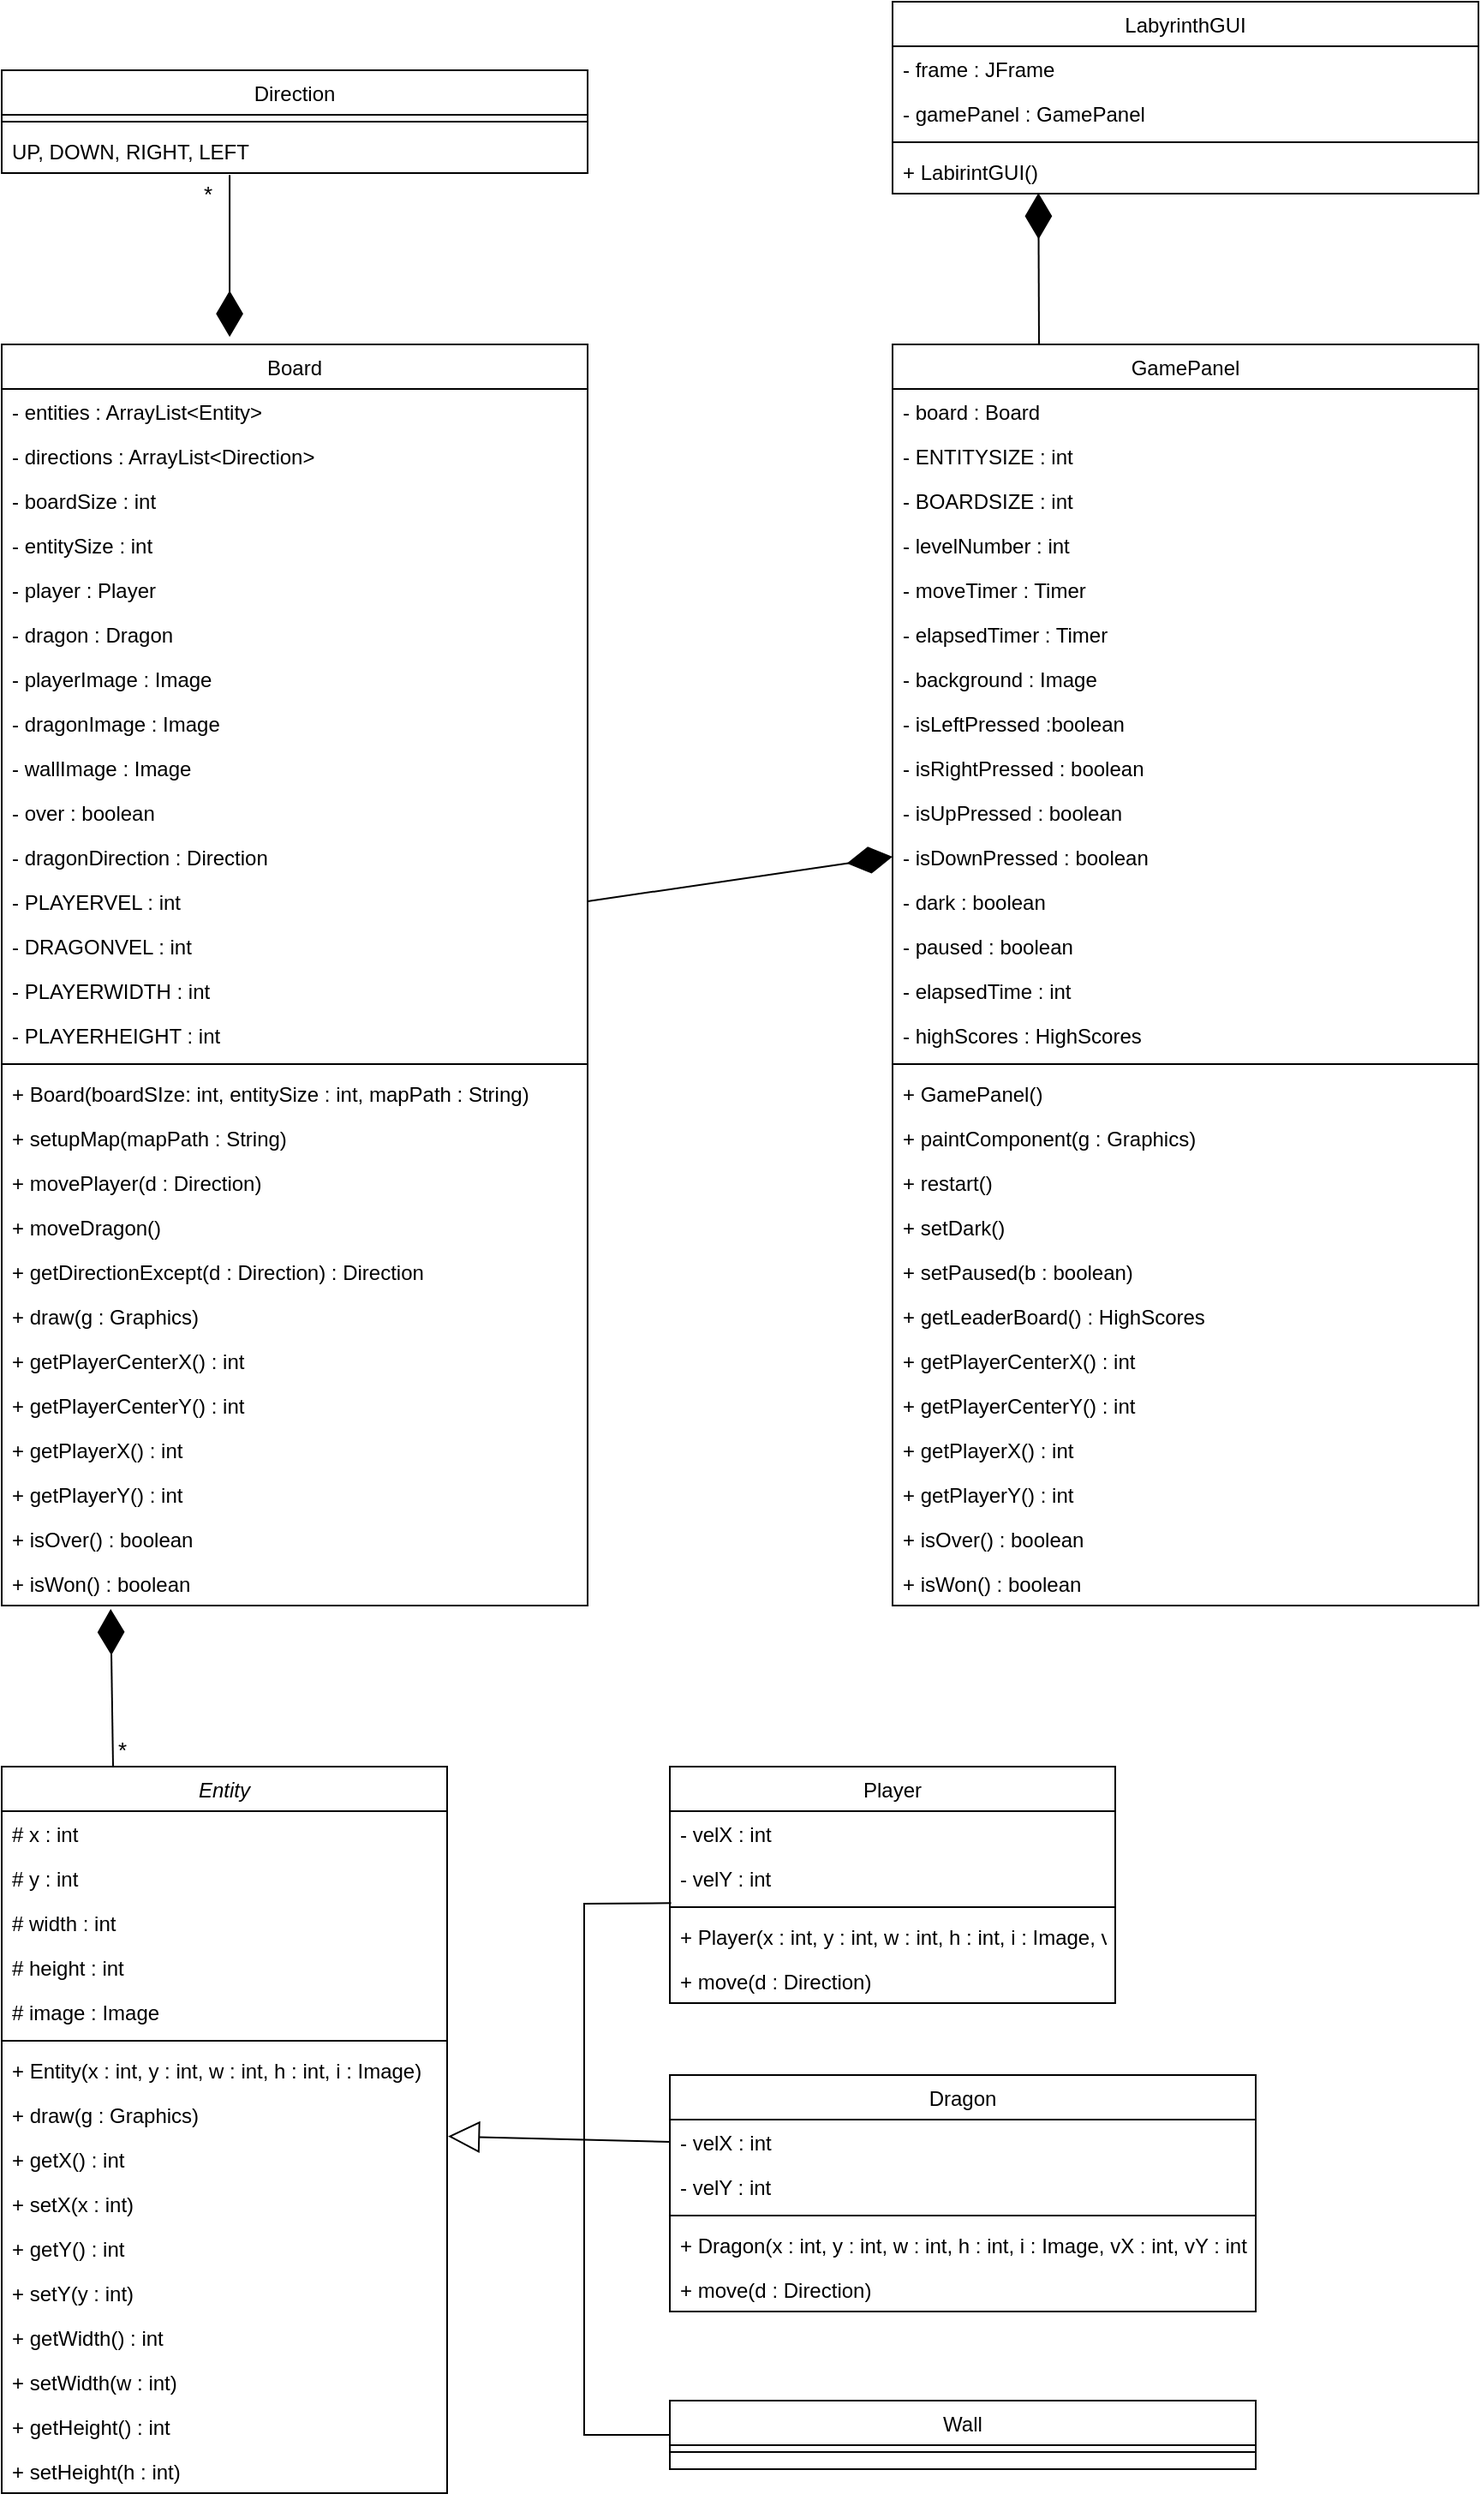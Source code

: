 <mxfile version="22.1.7" type="device">
  <diagram id="C5RBs43oDa-KdzZeNtuy" name="Page-1">
    <mxGraphModel dx="756" dy="1594" grid="1" gridSize="10" guides="1" tooltips="1" connect="1" arrows="1" fold="1" page="1" pageScale="1" pageWidth="827" pageHeight="1169" math="0" shadow="0">
      <root>
        <mxCell id="WIyWlLk6GJQsqaUBKTNV-0" />
        <mxCell id="WIyWlLk6GJQsqaUBKTNV-1" parent="WIyWlLk6GJQsqaUBKTNV-0" />
        <mxCell id="zkfFHV4jXpPFQw0GAbJ--0" value="Entity" style="swimlane;fontStyle=2;align=center;verticalAlign=top;childLayout=stackLayout;horizontal=1;startSize=26;horizontalStack=0;resizeParent=1;resizeLast=0;collapsible=1;marginBottom=0;rounded=0;shadow=0;strokeWidth=1;" parent="WIyWlLk6GJQsqaUBKTNV-1" vertex="1">
          <mxGeometry x="740" y="960" width="260" height="424" as="geometry">
            <mxRectangle x="230" y="140" width="160" height="26" as="alternateBounds" />
          </mxGeometry>
        </mxCell>
        <mxCell id="zkfFHV4jXpPFQw0GAbJ--1" value="# x : int" style="text;align=left;verticalAlign=top;spacingLeft=4;spacingRight=4;overflow=hidden;rotatable=0;points=[[0,0.5],[1,0.5]];portConstraint=eastwest;" parent="zkfFHV4jXpPFQw0GAbJ--0" vertex="1">
          <mxGeometry y="26" width="260" height="26" as="geometry" />
        </mxCell>
        <mxCell id="-FB-TUwyzD8MLzmzIh0T-0" value="# y : int" style="text;align=left;verticalAlign=top;spacingLeft=4;spacingRight=4;overflow=hidden;rotatable=0;points=[[0,0.5],[1,0.5]];portConstraint=eastwest;" vertex="1" parent="zkfFHV4jXpPFQw0GAbJ--0">
          <mxGeometry y="52" width="260" height="26" as="geometry" />
        </mxCell>
        <mxCell id="-FB-TUwyzD8MLzmzIh0T-1" value="# width : int" style="text;align=left;verticalAlign=top;spacingLeft=4;spacingRight=4;overflow=hidden;rotatable=0;points=[[0,0.5],[1,0.5]];portConstraint=eastwest;" vertex="1" parent="zkfFHV4jXpPFQw0GAbJ--0">
          <mxGeometry y="78" width="260" height="26" as="geometry" />
        </mxCell>
        <mxCell id="-FB-TUwyzD8MLzmzIh0T-2" value="# height : int" style="text;align=left;verticalAlign=top;spacingLeft=4;spacingRight=4;overflow=hidden;rotatable=0;points=[[0,0.5],[1,0.5]];portConstraint=eastwest;" vertex="1" parent="zkfFHV4jXpPFQw0GAbJ--0">
          <mxGeometry y="104" width="260" height="26" as="geometry" />
        </mxCell>
        <mxCell id="-FB-TUwyzD8MLzmzIh0T-3" value="# image : Image" style="text;align=left;verticalAlign=top;spacingLeft=4;spacingRight=4;overflow=hidden;rotatable=0;points=[[0,0.5],[1,0.5]];portConstraint=eastwest;" vertex="1" parent="zkfFHV4jXpPFQw0GAbJ--0">
          <mxGeometry y="130" width="260" height="26" as="geometry" />
        </mxCell>
        <mxCell id="zkfFHV4jXpPFQw0GAbJ--4" value="" style="line;html=1;strokeWidth=1;align=left;verticalAlign=middle;spacingTop=-1;spacingLeft=3;spacingRight=3;rotatable=0;labelPosition=right;points=[];portConstraint=eastwest;" parent="zkfFHV4jXpPFQw0GAbJ--0" vertex="1">
          <mxGeometry y="156" width="260" height="8" as="geometry" />
        </mxCell>
        <mxCell id="zkfFHV4jXpPFQw0GAbJ--5" value="+ Entity(x : int, y : int, w : int, h : int, i : Image)" style="text;align=left;verticalAlign=top;spacingLeft=4;spacingRight=4;overflow=hidden;rotatable=0;points=[[0,0.5],[1,0.5]];portConstraint=eastwest;" parent="zkfFHV4jXpPFQw0GAbJ--0" vertex="1">
          <mxGeometry y="164" width="260" height="26" as="geometry" />
        </mxCell>
        <mxCell id="-FB-TUwyzD8MLzmzIh0T-4" value="+ draw(g : Graphics)" style="text;align=left;verticalAlign=top;spacingLeft=4;spacingRight=4;overflow=hidden;rotatable=0;points=[[0,0.5],[1,0.5]];portConstraint=eastwest;" vertex="1" parent="zkfFHV4jXpPFQw0GAbJ--0">
          <mxGeometry y="190" width="260" height="26" as="geometry" />
        </mxCell>
        <mxCell id="-FB-TUwyzD8MLzmzIh0T-6" value="+ getX() : int" style="text;align=left;verticalAlign=top;spacingLeft=4;spacingRight=4;overflow=hidden;rotatable=0;points=[[0,0.5],[1,0.5]];portConstraint=eastwest;" vertex="1" parent="zkfFHV4jXpPFQw0GAbJ--0">
          <mxGeometry y="216" width="260" height="26" as="geometry" />
        </mxCell>
        <mxCell id="-FB-TUwyzD8MLzmzIh0T-7" value="+ setX(x : int)" style="text;align=left;verticalAlign=top;spacingLeft=4;spacingRight=4;overflow=hidden;rotatable=0;points=[[0,0.5],[1,0.5]];portConstraint=eastwest;" vertex="1" parent="zkfFHV4jXpPFQw0GAbJ--0">
          <mxGeometry y="242" width="260" height="26" as="geometry" />
        </mxCell>
        <mxCell id="-FB-TUwyzD8MLzmzIh0T-8" value="+ getY() : int" style="text;align=left;verticalAlign=top;spacingLeft=4;spacingRight=4;overflow=hidden;rotatable=0;points=[[0,0.5],[1,0.5]];portConstraint=eastwest;" vertex="1" parent="zkfFHV4jXpPFQw0GAbJ--0">
          <mxGeometry y="268" width="260" height="26" as="geometry" />
        </mxCell>
        <mxCell id="-FB-TUwyzD8MLzmzIh0T-9" value="+ setY(y : int)" style="text;align=left;verticalAlign=top;spacingLeft=4;spacingRight=4;overflow=hidden;rotatable=0;points=[[0,0.5],[1,0.5]];portConstraint=eastwest;" vertex="1" parent="zkfFHV4jXpPFQw0GAbJ--0">
          <mxGeometry y="294" width="260" height="26" as="geometry" />
        </mxCell>
        <mxCell id="-FB-TUwyzD8MLzmzIh0T-10" value="+ getWidth() : int" style="text;align=left;verticalAlign=top;spacingLeft=4;spacingRight=4;overflow=hidden;rotatable=0;points=[[0,0.5],[1,0.5]];portConstraint=eastwest;" vertex="1" parent="zkfFHV4jXpPFQw0GAbJ--0">
          <mxGeometry y="320" width="260" height="26" as="geometry" />
        </mxCell>
        <mxCell id="-FB-TUwyzD8MLzmzIh0T-11" value="+ setWidth(w : int)" style="text;align=left;verticalAlign=top;spacingLeft=4;spacingRight=4;overflow=hidden;rotatable=0;points=[[0,0.5],[1,0.5]];portConstraint=eastwest;" vertex="1" parent="zkfFHV4jXpPFQw0GAbJ--0">
          <mxGeometry y="346" width="260" height="26" as="geometry" />
        </mxCell>
        <mxCell id="-FB-TUwyzD8MLzmzIh0T-12" value="+ getHeight() : int" style="text;align=left;verticalAlign=top;spacingLeft=4;spacingRight=4;overflow=hidden;rotatable=0;points=[[0,0.5],[1,0.5]];portConstraint=eastwest;" vertex="1" parent="zkfFHV4jXpPFQw0GAbJ--0">
          <mxGeometry y="372" width="260" height="26" as="geometry" />
        </mxCell>
        <mxCell id="-FB-TUwyzD8MLzmzIh0T-13" value="+ setHeight(h : int)" style="text;align=left;verticalAlign=top;spacingLeft=4;spacingRight=4;overflow=hidden;rotatable=0;points=[[0,0.5],[1,0.5]];portConstraint=eastwest;" vertex="1" parent="zkfFHV4jXpPFQw0GAbJ--0">
          <mxGeometry y="398" width="260" height="26" as="geometry" />
        </mxCell>
        <mxCell id="-FB-TUwyzD8MLzmzIh0T-19" value="Dragon" style="swimlane;fontStyle=0;align=center;verticalAlign=top;childLayout=stackLayout;horizontal=1;startSize=26;horizontalStack=0;resizeParent=1;resizeLast=0;collapsible=1;marginBottom=0;rounded=0;shadow=0;strokeWidth=1;" vertex="1" parent="WIyWlLk6GJQsqaUBKTNV-1">
          <mxGeometry x="1130" y="1140" width="342" height="138" as="geometry">
            <mxRectangle x="550" y="140" width="160" height="26" as="alternateBounds" />
          </mxGeometry>
        </mxCell>
        <mxCell id="-FB-TUwyzD8MLzmzIh0T-20" value="- velX : int" style="text;align=left;verticalAlign=top;spacingLeft=4;spacingRight=4;overflow=hidden;rotatable=0;points=[[0,0.5],[1,0.5]];portConstraint=eastwest;" vertex="1" parent="-FB-TUwyzD8MLzmzIh0T-19">
          <mxGeometry y="26" width="342" height="26" as="geometry" />
        </mxCell>
        <mxCell id="-FB-TUwyzD8MLzmzIh0T-21" value="- velY : int" style="text;align=left;verticalAlign=top;spacingLeft=4;spacingRight=4;overflow=hidden;rotatable=0;points=[[0,0.5],[1,0.5]];portConstraint=eastwest;" vertex="1" parent="-FB-TUwyzD8MLzmzIh0T-19">
          <mxGeometry y="52" width="342" height="26" as="geometry" />
        </mxCell>
        <mxCell id="-FB-TUwyzD8MLzmzIh0T-22" value="" style="line;html=1;strokeWidth=1;align=left;verticalAlign=middle;spacingTop=-1;spacingLeft=3;spacingRight=3;rotatable=0;labelPosition=right;points=[];portConstraint=eastwest;" vertex="1" parent="-FB-TUwyzD8MLzmzIh0T-19">
          <mxGeometry y="78" width="342" height="8" as="geometry" />
        </mxCell>
        <mxCell id="-FB-TUwyzD8MLzmzIh0T-23" value="+ Dragon(x : int, y : int, w : int, h : int, i : Image, vX : int, vY : int)" style="text;align=left;verticalAlign=top;spacingLeft=4;spacingRight=4;overflow=hidden;rotatable=0;points=[[0,0.5],[1,0.5]];portConstraint=eastwest;" vertex="1" parent="-FB-TUwyzD8MLzmzIh0T-19">
          <mxGeometry y="86" width="342" height="26" as="geometry" />
        </mxCell>
        <mxCell id="-FB-TUwyzD8MLzmzIh0T-24" value="+ move(d : Direction)" style="text;align=left;verticalAlign=top;spacingLeft=4;spacingRight=4;overflow=hidden;rotatable=0;points=[[0,0.5],[1,0.5]];portConstraint=eastwest;" vertex="1" parent="-FB-TUwyzD8MLzmzIh0T-19">
          <mxGeometry y="112" width="342" height="26" as="geometry" />
        </mxCell>
        <mxCell id="-FB-TUwyzD8MLzmzIh0T-25" value="Wall" style="swimlane;fontStyle=0;align=center;verticalAlign=top;childLayout=stackLayout;horizontal=1;startSize=26;horizontalStack=0;resizeParent=1;resizeLast=0;collapsible=1;marginBottom=0;rounded=0;shadow=0;strokeWidth=1;" vertex="1" parent="WIyWlLk6GJQsqaUBKTNV-1">
          <mxGeometry x="1130" y="1330" width="342" height="40" as="geometry">
            <mxRectangle x="550" y="140" width="160" height="26" as="alternateBounds" />
          </mxGeometry>
        </mxCell>
        <mxCell id="-FB-TUwyzD8MLzmzIh0T-28" value="" style="line;html=1;strokeWidth=1;align=left;verticalAlign=middle;spacingTop=-1;spacingLeft=3;spacingRight=3;rotatable=0;labelPosition=right;points=[];portConstraint=eastwest;" vertex="1" parent="-FB-TUwyzD8MLzmzIh0T-25">
          <mxGeometry y="26" width="342" height="8" as="geometry" />
        </mxCell>
        <mxCell id="-FB-TUwyzD8MLzmzIh0T-31" value="Board" style="swimlane;fontStyle=0;align=center;verticalAlign=top;childLayout=stackLayout;horizontal=1;startSize=26;horizontalStack=0;resizeParent=1;resizeLast=0;collapsible=1;marginBottom=0;rounded=0;shadow=0;strokeWidth=1;" vertex="1" parent="WIyWlLk6GJQsqaUBKTNV-1">
          <mxGeometry x="740" y="130" width="342" height="736" as="geometry">
            <mxRectangle x="550" y="140" width="160" height="26" as="alternateBounds" />
          </mxGeometry>
        </mxCell>
        <mxCell id="-FB-TUwyzD8MLzmzIh0T-32" value="- entities : ArrayList&lt;Entity&gt;" style="text;align=left;verticalAlign=top;spacingLeft=4;spacingRight=4;overflow=hidden;rotatable=0;points=[[0,0.5],[1,0.5]];portConstraint=eastwest;" vertex="1" parent="-FB-TUwyzD8MLzmzIh0T-31">
          <mxGeometry y="26" width="342" height="26" as="geometry" />
        </mxCell>
        <mxCell id="-FB-TUwyzD8MLzmzIh0T-33" value="- directions : ArrayList&lt;Direction&gt;" style="text;align=left;verticalAlign=top;spacingLeft=4;spacingRight=4;overflow=hidden;rotatable=0;points=[[0,0.5],[1,0.5]];portConstraint=eastwest;" vertex="1" parent="-FB-TUwyzD8MLzmzIh0T-31">
          <mxGeometry y="52" width="342" height="26" as="geometry" />
        </mxCell>
        <mxCell id="-FB-TUwyzD8MLzmzIh0T-40" value="- boardSize : int" style="text;align=left;verticalAlign=top;spacingLeft=4;spacingRight=4;overflow=hidden;rotatable=0;points=[[0,0.5],[1,0.5]];portConstraint=eastwest;" vertex="1" parent="-FB-TUwyzD8MLzmzIh0T-31">
          <mxGeometry y="78" width="342" height="26" as="geometry" />
        </mxCell>
        <mxCell id="-FB-TUwyzD8MLzmzIh0T-39" value="- entitySize : int" style="text;align=left;verticalAlign=top;spacingLeft=4;spacingRight=4;overflow=hidden;rotatable=0;points=[[0,0.5],[1,0.5]];portConstraint=eastwest;" vertex="1" parent="-FB-TUwyzD8MLzmzIh0T-31">
          <mxGeometry y="104" width="342" height="26" as="geometry" />
        </mxCell>
        <mxCell id="-FB-TUwyzD8MLzmzIh0T-43" value="- player : Player" style="text;align=left;verticalAlign=top;spacingLeft=4;spacingRight=4;overflow=hidden;rotatable=0;points=[[0,0.5],[1,0.5]];portConstraint=eastwest;" vertex="1" parent="-FB-TUwyzD8MLzmzIh0T-31">
          <mxGeometry y="130" width="342" height="26" as="geometry" />
        </mxCell>
        <mxCell id="-FB-TUwyzD8MLzmzIh0T-41" value="- dragon : Dragon" style="text;align=left;verticalAlign=top;spacingLeft=4;spacingRight=4;overflow=hidden;rotatable=0;points=[[0,0.5],[1,0.5]];portConstraint=eastwest;" vertex="1" parent="-FB-TUwyzD8MLzmzIh0T-31">
          <mxGeometry y="156" width="342" height="26" as="geometry" />
        </mxCell>
        <mxCell id="-FB-TUwyzD8MLzmzIh0T-44" value="- playerImage : Image" style="text;align=left;verticalAlign=top;spacingLeft=4;spacingRight=4;overflow=hidden;rotatable=0;points=[[0,0.5],[1,0.5]];portConstraint=eastwest;" vertex="1" parent="-FB-TUwyzD8MLzmzIh0T-31">
          <mxGeometry y="182" width="342" height="26" as="geometry" />
        </mxCell>
        <mxCell id="-FB-TUwyzD8MLzmzIh0T-42" value="- dragonImage : Image" style="text;align=left;verticalAlign=top;spacingLeft=4;spacingRight=4;overflow=hidden;rotatable=0;points=[[0,0.5],[1,0.5]];portConstraint=eastwest;" vertex="1" parent="-FB-TUwyzD8MLzmzIh0T-31">
          <mxGeometry y="208" width="342" height="26" as="geometry" />
        </mxCell>
        <mxCell id="-FB-TUwyzD8MLzmzIh0T-45" value="- wallImage : Image" style="text;align=left;verticalAlign=top;spacingLeft=4;spacingRight=4;overflow=hidden;rotatable=0;points=[[0,0.5],[1,0.5]];portConstraint=eastwest;" vertex="1" parent="-FB-TUwyzD8MLzmzIh0T-31">
          <mxGeometry y="234" width="342" height="26" as="geometry" />
        </mxCell>
        <mxCell id="-FB-TUwyzD8MLzmzIh0T-38" value="- over : boolean" style="text;align=left;verticalAlign=top;spacingLeft=4;spacingRight=4;overflow=hidden;rotatable=0;points=[[0,0.5],[1,0.5]];portConstraint=eastwest;" vertex="1" parent="-FB-TUwyzD8MLzmzIh0T-31">
          <mxGeometry y="260" width="342" height="26" as="geometry" />
        </mxCell>
        <mxCell id="-FB-TUwyzD8MLzmzIh0T-47" value="- dragonDirection : Direction" style="text;align=left;verticalAlign=top;spacingLeft=4;spacingRight=4;overflow=hidden;rotatable=0;points=[[0,0.5],[1,0.5]];portConstraint=eastwest;" vertex="1" parent="-FB-TUwyzD8MLzmzIh0T-31">
          <mxGeometry y="286" width="342" height="26" as="geometry" />
        </mxCell>
        <mxCell id="-FB-TUwyzD8MLzmzIh0T-46" value="- PLAYERVEL : int" style="text;align=left;verticalAlign=top;spacingLeft=4;spacingRight=4;overflow=hidden;rotatable=0;points=[[0,0.5],[1,0.5]];portConstraint=eastwest;" vertex="1" parent="-FB-TUwyzD8MLzmzIh0T-31">
          <mxGeometry y="312" width="342" height="26" as="geometry" />
        </mxCell>
        <mxCell id="-FB-TUwyzD8MLzmzIh0T-49" value="- DRAGONVEL : int" style="text;align=left;verticalAlign=top;spacingLeft=4;spacingRight=4;overflow=hidden;rotatable=0;points=[[0,0.5],[1,0.5]];portConstraint=eastwest;" vertex="1" parent="-FB-TUwyzD8MLzmzIh0T-31">
          <mxGeometry y="338" width="342" height="26" as="geometry" />
        </mxCell>
        <mxCell id="-FB-TUwyzD8MLzmzIh0T-50" value="- PLAYERWIDTH : int" style="text;align=left;verticalAlign=top;spacingLeft=4;spacingRight=4;overflow=hidden;rotatable=0;points=[[0,0.5],[1,0.5]];portConstraint=eastwest;" vertex="1" parent="-FB-TUwyzD8MLzmzIh0T-31">
          <mxGeometry y="364" width="342" height="26" as="geometry" />
        </mxCell>
        <mxCell id="-FB-TUwyzD8MLzmzIh0T-48" value="- PLAYERHEIGHT : int" style="text;align=left;verticalAlign=top;spacingLeft=4;spacingRight=4;overflow=hidden;rotatable=0;points=[[0,0.5],[1,0.5]];portConstraint=eastwest;" vertex="1" parent="-FB-TUwyzD8MLzmzIh0T-31">
          <mxGeometry y="390" width="342" height="26" as="geometry" />
        </mxCell>
        <mxCell id="-FB-TUwyzD8MLzmzIh0T-34" value="" style="line;html=1;strokeWidth=1;align=left;verticalAlign=middle;spacingTop=-1;spacingLeft=3;spacingRight=3;rotatable=0;labelPosition=right;points=[];portConstraint=eastwest;" vertex="1" parent="-FB-TUwyzD8MLzmzIh0T-31">
          <mxGeometry y="416" width="342" height="8" as="geometry" />
        </mxCell>
        <mxCell id="-FB-TUwyzD8MLzmzIh0T-35" value="+ Board(boardSIze: int, entitySize : int, mapPath : String)" style="text;align=left;verticalAlign=top;spacingLeft=4;spacingRight=4;overflow=hidden;rotatable=0;points=[[0,0.5],[1,0.5]];portConstraint=eastwest;" vertex="1" parent="-FB-TUwyzD8MLzmzIh0T-31">
          <mxGeometry y="424" width="342" height="26" as="geometry" />
        </mxCell>
        <mxCell id="-FB-TUwyzD8MLzmzIh0T-36" value="+ setupMap(mapPath : String)" style="text;align=left;verticalAlign=top;spacingLeft=4;spacingRight=4;overflow=hidden;rotatable=0;points=[[0,0.5],[1,0.5]];portConstraint=eastwest;" vertex="1" parent="-FB-TUwyzD8MLzmzIh0T-31">
          <mxGeometry y="450" width="342" height="26" as="geometry" />
        </mxCell>
        <mxCell id="-FB-TUwyzD8MLzmzIh0T-51" value="+ movePlayer(d : Direction)" style="text;align=left;verticalAlign=top;spacingLeft=4;spacingRight=4;overflow=hidden;rotatable=0;points=[[0,0.5],[1,0.5]];portConstraint=eastwest;" vertex="1" parent="-FB-TUwyzD8MLzmzIh0T-31">
          <mxGeometry y="476" width="342" height="26" as="geometry" />
        </mxCell>
        <mxCell id="-FB-TUwyzD8MLzmzIh0T-52" value="+ moveDragon()" style="text;align=left;verticalAlign=top;spacingLeft=4;spacingRight=4;overflow=hidden;rotatable=0;points=[[0,0.5],[1,0.5]];portConstraint=eastwest;" vertex="1" parent="-FB-TUwyzD8MLzmzIh0T-31">
          <mxGeometry y="502" width="342" height="26" as="geometry" />
        </mxCell>
        <mxCell id="-FB-TUwyzD8MLzmzIh0T-53" value="+ getDirectionExcept(d : Direction) : Direction" style="text;align=left;verticalAlign=top;spacingLeft=4;spacingRight=4;overflow=hidden;rotatable=0;points=[[0,0.5],[1,0.5]];portConstraint=eastwest;" vertex="1" parent="-FB-TUwyzD8MLzmzIh0T-31">
          <mxGeometry y="528" width="342" height="26" as="geometry" />
        </mxCell>
        <mxCell id="-FB-TUwyzD8MLzmzIh0T-54" value="+ draw(g : Graphics)" style="text;align=left;verticalAlign=top;spacingLeft=4;spacingRight=4;overflow=hidden;rotatable=0;points=[[0,0.5],[1,0.5]];portConstraint=eastwest;" vertex="1" parent="-FB-TUwyzD8MLzmzIh0T-31">
          <mxGeometry y="554" width="342" height="26" as="geometry" />
        </mxCell>
        <mxCell id="-FB-TUwyzD8MLzmzIh0T-55" value="+ getPlayerCenterX() : int" style="text;align=left;verticalAlign=top;spacingLeft=4;spacingRight=4;overflow=hidden;rotatable=0;points=[[0,0.5],[1,0.5]];portConstraint=eastwest;" vertex="1" parent="-FB-TUwyzD8MLzmzIh0T-31">
          <mxGeometry y="580" width="342" height="26" as="geometry" />
        </mxCell>
        <mxCell id="-FB-TUwyzD8MLzmzIh0T-56" value="+ getPlayerCenterY() : int" style="text;align=left;verticalAlign=top;spacingLeft=4;spacingRight=4;overflow=hidden;rotatable=0;points=[[0,0.5],[1,0.5]];portConstraint=eastwest;" vertex="1" parent="-FB-TUwyzD8MLzmzIh0T-31">
          <mxGeometry y="606" width="342" height="26" as="geometry" />
        </mxCell>
        <mxCell id="-FB-TUwyzD8MLzmzIh0T-57" value="+ getPlayerX() : int" style="text;align=left;verticalAlign=top;spacingLeft=4;spacingRight=4;overflow=hidden;rotatable=0;points=[[0,0.5],[1,0.5]];portConstraint=eastwest;" vertex="1" parent="-FB-TUwyzD8MLzmzIh0T-31">
          <mxGeometry y="632" width="342" height="26" as="geometry" />
        </mxCell>
        <mxCell id="-FB-TUwyzD8MLzmzIh0T-58" value="+ getPlayerY() : int" style="text;align=left;verticalAlign=top;spacingLeft=4;spacingRight=4;overflow=hidden;rotatable=0;points=[[0,0.5],[1,0.5]];portConstraint=eastwest;" vertex="1" parent="-FB-TUwyzD8MLzmzIh0T-31">
          <mxGeometry y="658" width="342" height="26" as="geometry" />
        </mxCell>
        <mxCell id="-FB-TUwyzD8MLzmzIh0T-59" value="+ isOver() : boolean" style="text;align=left;verticalAlign=top;spacingLeft=4;spacingRight=4;overflow=hidden;rotatable=0;points=[[0,0.5],[1,0.5]];portConstraint=eastwest;" vertex="1" parent="-FB-TUwyzD8MLzmzIh0T-31">
          <mxGeometry y="684" width="342" height="26" as="geometry" />
        </mxCell>
        <mxCell id="-FB-TUwyzD8MLzmzIh0T-60" value="+ isWon() : boolean" style="text;align=left;verticalAlign=top;spacingLeft=4;spacingRight=4;overflow=hidden;rotatable=0;points=[[0,0.5],[1,0.5]];portConstraint=eastwest;" vertex="1" parent="-FB-TUwyzD8MLzmzIh0T-31">
          <mxGeometry y="710" width="342" height="26" as="geometry" />
        </mxCell>
        <mxCell id="-FB-TUwyzD8MLzmzIh0T-61" value="GamePanel" style="swimlane;fontStyle=0;align=center;verticalAlign=top;childLayout=stackLayout;horizontal=1;startSize=26;horizontalStack=0;resizeParent=1;resizeLast=0;collapsible=1;marginBottom=0;rounded=0;shadow=0;strokeWidth=1;" vertex="1" parent="WIyWlLk6GJQsqaUBKTNV-1">
          <mxGeometry x="1260" y="130" width="342" height="736" as="geometry">
            <mxRectangle x="550" y="140" width="160" height="26" as="alternateBounds" />
          </mxGeometry>
        </mxCell>
        <mxCell id="-FB-TUwyzD8MLzmzIh0T-62" value="- board : Board" style="text;align=left;verticalAlign=top;spacingLeft=4;spacingRight=4;overflow=hidden;rotatable=0;points=[[0,0.5],[1,0.5]];portConstraint=eastwest;" vertex="1" parent="-FB-TUwyzD8MLzmzIh0T-61">
          <mxGeometry y="26" width="342" height="26" as="geometry" />
        </mxCell>
        <mxCell id="-FB-TUwyzD8MLzmzIh0T-63" value="- ENTITYSIZE : int" style="text;align=left;verticalAlign=top;spacingLeft=4;spacingRight=4;overflow=hidden;rotatable=0;points=[[0,0.5],[1,0.5]];portConstraint=eastwest;" vertex="1" parent="-FB-TUwyzD8MLzmzIh0T-61">
          <mxGeometry y="52" width="342" height="26" as="geometry" />
        </mxCell>
        <mxCell id="-FB-TUwyzD8MLzmzIh0T-64" value="- BOARDSIZE : int" style="text;align=left;verticalAlign=top;spacingLeft=4;spacingRight=4;overflow=hidden;rotatable=0;points=[[0,0.5],[1,0.5]];portConstraint=eastwest;" vertex="1" parent="-FB-TUwyzD8MLzmzIh0T-61">
          <mxGeometry y="78" width="342" height="26" as="geometry" />
        </mxCell>
        <mxCell id="-FB-TUwyzD8MLzmzIh0T-65" value="- levelNumber : int" style="text;align=left;verticalAlign=top;spacingLeft=4;spacingRight=4;overflow=hidden;rotatable=0;points=[[0,0.5],[1,0.5]];portConstraint=eastwest;" vertex="1" parent="-FB-TUwyzD8MLzmzIh0T-61">
          <mxGeometry y="104" width="342" height="26" as="geometry" />
        </mxCell>
        <mxCell id="-FB-TUwyzD8MLzmzIh0T-66" value="- moveTimer : Timer" style="text;align=left;verticalAlign=top;spacingLeft=4;spacingRight=4;overflow=hidden;rotatable=0;points=[[0,0.5],[1,0.5]];portConstraint=eastwest;" vertex="1" parent="-FB-TUwyzD8MLzmzIh0T-61">
          <mxGeometry y="130" width="342" height="26" as="geometry" />
        </mxCell>
        <mxCell id="-FB-TUwyzD8MLzmzIh0T-67" value="- elapsedTimer : Timer" style="text;align=left;verticalAlign=top;spacingLeft=4;spacingRight=4;overflow=hidden;rotatable=0;points=[[0,0.5],[1,0.5]];portConstraint=eastwest;" vertex="1" parent="-FB-TUwyzD8MLzmzIh0T-61">
          <mxGeometry y="156" width="342" height="26" as="geometry" />
        </mxCell>
        <mxCell id="-FB-TUwyzD8MLzmzIh0T-68" value="- background : Image" style="text;align=left;verticalAlign=top;spacingLeft=4;spacingRight=4;overflow=hidden;rotatable=0;points=[[0,0.5],[1,0.5]];portConstraint=eastwest;" vertex="1" parent="-FB-TUwyzD8MLzmzIh0T-61">
          <mxGeometry y="182" width="342" height="26" as="geometry" />
        </mxCell>
        <mxCell id="-FB-TUwyzD8MLzmzIh0T-69" value="- isLeftPressed :boolean" style="text;align=left;verticalAlign=top;spacingLeft=4;spacingRight=4;overflow=hidden;rotatable=0;points=[[0,0.5],[1,0.5]];portConstraint=eastwest;" vertex="1" parent="-FB-TUwyzD8MLzmzIh0T-61">
          <mxGeometry y="208" width="342" height="26" as="geometry" />
        </mxCell>
        <mxCell id="-FB-TUwyzD8MLzmzIh0T-70" value="- isRightPressed : boolean" style="text;align=left;verticalAlign=top;spacingLeft=4;spacingRight=4;overflow=hidden;rotatable=0;points=[[0,0.5],[1,0.5]];portConstraint=eastwest;" vertex="1" parent="-FB-TUwyzD8MLzmzIh0T-61">
          <mxGeometry y="234" width="342" height="26" as="geometry" />
        </mxCell>
        <mxCell id="-FB-TUwyzD8MLzmzIh0T-71" value="- isUpPressed : boolean" style="text;align=left;verticalAlign=top;spacingLeft=4;spacingRight=4;overflow=hidden;rotatable=0;points=[[0,0.5],[1,0.5]];portConstraint=eastwest;" vertex="1" parent="-FB-TUwyzD8MLzmzIh0T-61">
          <mxGeometry y="260" width="342" height="26" as="geometry" />
        </mxCell>
        <mxCell id="-FB-TUwyzD8MLzmzIh0T-72" value="- isDownPressed : boolean" style="text;align=left;verticalAlign=top;spacingLeft=4;spacingRight=4;overflow=hidden;rotatable=0;points=[[0,0.5],[1,0.5]];portConstraint=eastwest;" vertex="1" parent="-FB-TUwyzD8MLzmzIh0T-61">
          <mxGeometry y="286" width="342" height="26" as="geometry" />
        </mxCell>
        <mxCell id="-FB-TUwyzD8MLzmzIh0T-73" value="- dark : boolean" style="text;align=left;verticalAlign=top;spacingLeft=4;spacingRight=4;overflow=hidden;rotatable=0;points=[[0,0.5],[1,0.5]];portConstraint=eastwest;" vertex="1" parent="-FB-TUwyzD8MLzmzIh0T-61">
          <mxGeometry y="312" width="342" height="26" as="geometry" />
        </mxCell>
        <mxCell id="-FB-TUwyzD8MLzmzIh0T-74" value="- paused : boolean" style="text;align=left;verticalAlign=top;spacingLeft=4;spacingRight=4;overflow=hidden;rotatable=0;points=[[0,0.5],[1,0.5]];portConstraint=eastwest;" vertex="1" parent="-FB-TUwyzD8MLzmzIh0T-61">
          <mxGeometry y="338" width="342" height="26" as="geometry" />
        </mxCell>
        <mxCell id="-FB-TUwyzD8MLzmzIh0T-75" value="- elapsedTime : int" style="text;align=left;verticalAlign=top;spacingLeft=4;spacingRight=4;overflow=hidden;rotatable=0;points=[[0,0.5],[1,0.5]];portConstraint=eastwest;" vertex="1" parent="-FB-TUwyzD8MLzmzIh0T-61">
          <mxGeometry y="364" width="342" height="26" as="geometry" />
        </mxCell>
        <mxCell id="-FB-TUwyzD8MLzmzIh0T-76" value="- highScores : HighScores" style="text;align=left;verticalAlign=top;spacingLeft=4;spacingRight=4;overflow=hidden;rotatable=0;points=[[0,0.5],[1,0.5]];portConstraint=eastwest;" vertex="1" parent="-FB-TUwyzD8MLzmzIh0T-61">
          <mxGeometry y="390" width="342" height="26" as="geometry" />
        </mxCell>
        <mxCell id="-FB-TUwyzD8MLzmzIh0T-77" value="" style="line;html=1;strokeWidth=1;align=left;verticalAlign=middle;spacingTop=-1;spacingLeft=3;spacingRight=3;rotatable=0;labelPosition=right;points=[];portConstraint=eastwest;" vertex="1" parent="-FB-TUwyzD8MLzmzIh0T-61">
          <mxGeometry y="416" width="342" height="8" as="geometry" />
        </mxCell>
        <mxCell id="-FB-TUwyzD8MLzmzIh0T-78" value="+ GamePanel()" style="text;align=left;verticalAlign=top;spacingLeft=4;spacingRight=4;overflow=hidden;rotatable=0;points=[[0,0.5],[1,0.5]];portConstraint=eastwest;" vertex="1" parent="-FB-TUwyzD8MLzmzIh0T-61">
          <mxGeometry y="424" width="342" height="26" as="geometry" />
        </mxCell>
        <mxCell id="-FB-TUwyzD8MLzmzIh0T-79" value="+ paintComponent(g : Graphics)" style="text;align=left;verticalAlign=top;spacingLeft=4;spacingRight=4;overflow=hidden;rotatable=0;points=[[0,0.5],[1,0.5]];portConstraint=eastwest;" vertex="1" parent="-FB-TUwyzD8MLzmzIh0T-61">
          <mxGeometry y="450" width="342" height="26" as="geometry" />
        </mxCell>
        <mxCell id="-FB-TUwyzD8MLzmzIh0T-80" value="+ restart()" style="text;align=left;verticalAlign=top;spacingLeft=4;spacingRight=4;overflow=hidden;rotatable=0;points=[[0,0.5],[1,0.5]];portConstraint=eastwest;" vertex="1" parent="-FB-TUwyzD8MLzmzIh0T-61">
          <mxGeometry y="476" width="342" height="26" as="geometry" />
        </mxCell>
        <mxCell id="-FB-TUwyzD8MLzmzIh0T-81" value="+ setDark()" style="text;align=left;verticalAlign=top;spacingLeft=4;spacingRight=4;overflow=hidden;rotatable=0;points=[[0,0.5],[1,0.5]];portConstraint=eastwest;" vertex="1" parent="-FB-TUwyzD8MLzmzIh0T-61">
          <mxGeometry y="502" width="342" height="26" as="geometry" />
        </mxCell>
        <mxCell id="-FB-TUwyzD8MLzmzIh0T-82" value="+ setPaused(b : boolean)" style="text;align=left;verticalAlign=top;spacingLeft=4;spacingRight=4;overflow=hidden;rotatable=0;points=[[0,0.5],[1,0.5]];portConstraint=eastwest;" vertex="1" parent="-FB-TUwyzD8MLzmzIh0T-61">
          <mxGeometry y="528" width="342" height="26" as="geometry" />
        </mxCell>
        <mxCell id="-FB-TUwyzD8MLzmzIh0T-83" value="+ getLeaderBoard() : HighScores" style="text;align=left;verticalAlign=top;spacingLeft=4;spacingRight=4;overflow=hidden;rotatable=0;points=[[0,0.5],[1,0.5]];portConstraint=eastwest;" vertex="1" parent="-FB-TUwyzD8MLzmzIh0T-61">
          <mxGeometry y="554" width="342" height="26" as="geometry" />
        </mxCell>
        <mxCell id="-FB-TUwyzD8MLzmzIh0T-84" value="+ getPlayerCenterX() : int" style="text;align=left;verticalAlign=top;spacingLeft=4;spacingRight=4;overflow=hidden;rotatable=0;points=[[0,0.5],[1,0.5]];portConstraint=eastwest;" vertex="1" parent="-FB-TUwyzD8MLzmzIh0T-61">
          <mxGeometry y="580" width="342" height="26" as="geometry" />
        </mxCell>
        <mxCell id="-FB-TUwyzD8MLzmzIh0T-85" value="+ getPlayerCenterY() : int" style="text;align=left;verticalAlign=top;spacingLeft=4;spacingRight=4;overflow=hidden;rotatable=0;points=[[0,0.5],[1,0.5]];portConstraint=eastwest;" vertex="1" parent="-FB-TUwyzD8MLzmzIh0T-61">
          <mxGeometry y="606" width="342" height="26" as="geometry" />
        </mxCell>
        <mxCell id="-FB-TUwyzD8MLzmzIh0T-86" value="+ getPlayerX() : int" style="text;align=left;verticalAlign=top;spacingLeft=4;spacingRight=4;overflow=hidden;rotatable=0;points=[[0,0.5],[1,0.5]];portConstraint=eastwest;" vertex="1" parent="-FB-TUwyzD8MLzmzIh0T-61">
          <mxGeometry y="632" width="342" height="26" as="geometry" />
        </mxCell>
        <mxCell id="-FB-TUwyzD8MLzmzIh0T-87" value="+ getPlayerY() : int" style="text;align=left;verticalAlign=top;spacingLeft=4;spacingRight=4;overflow=hidden;rotatable=0;points=[[0,0.5],[1,0.5]];portConstraint=eastwest;" vertex="1" parent="-FB-TUwyzD8MLzmzIh0T-61">
          <mxGeometry y="658" width="342" height="26" as="geometry" />
        </mxCell>
        <mxCell id="-FB-TUwyzD8MLzmzIh0T-88" value="+ isOver() : boolean" style="text;align=left;verticalAlign=top;spacingLeft=4;spacingRight=4;overflow=hidden;rotatable=0;points=[[0,0.5],[1,0.5]];portConstraint=eastwest;" vertex="1" parent="-FB-TUwyzD8MLzmzIh0T-61">
          <mxGeometry y="684" width="342" height="26" as="geometry" />
        </mxCell>
        <mxCell id="-FB-TUwyzD8MLzmzIh0T-89" value="+ isWon() : boolean" style="text;align=left;verticalAlign=top;spacingLeft=4;spacingRight=4;overflow=hidden;rotatable=0;points=[[0,0.5],[1,0.5]];portConstraint=eastwest;" vertex="1" parent="-FB-TUwyzD8MLzmzIh0T-61">
          <mxGeometry y="710" width="342" height="26" as="geometry" />
        </mxCell>
        <mxCell id="-FB-TUwyzD8MLzmzIh0T-90" value="Direction" style="swimlane;fontStyle=0;align=center;verticalAlign=top;childLayout=stackLayout;horizontal=1;startSize=26;horizontalStack=0;resizeParent=1;resizeLast=0;collapsible=1;marginBottom=0;rounded=0;shadow=0;strokeWidth=1;" vertex="1" parent="WIyWlLk6GJQsqaUBKTNV-1">
          <mxGeometry x="740" y="-30" width="342" height="60" as="geometry">
            <mxRectangle x="550" y="140" width="160" height="26" as="alternateBounds" />
          </mxGeometry>
        </mxCell>
        <mxCell id="-FB-TUwyzD8MLzmzIh0T-93" value="" style="line;html=1;strokeWidth=1;align=left;verticalAlign=middle;spacingTop=-1;spacingLeft=3;spacingRight=3;rotatable=0;labelPosition=right;points=[];portConstraint=eastwest;" vertex="1" parent="-FB-TUwyzD8MLzmzIh0T-90">
          <mxGeometry y="26" width="342" height="8" as="geometry" />
        </mxCell>
        <mxCell id="-FB-TUwyzD8MLzmzIh0T-91" value="UP, DOWN, RIGHT, LEFT" style="text;align=left;verticalAlign=top;spacingLeft=4;spacingRight=4;overflow=hidden;rotatable=0;points=[[0,0.5],[1,0.5]];portConstraint=eastwest;" vertex="1" parent="-FB-TUwyzD8MLzmzIh0T-90">
          <mxGeometry y="34" width="342" height="26" as="geometry" />
        </mxCell>
        <mxCell id="-FB-TUwyzD8MLzmzIh0T-96" value="LabyrinthGUI" style="swimlane;fontStyle=0;align=center;verticalAlign=top;childLayout=stackLayout;horizontal=1;startSize=26;horizontalStack=0;resizeParent=1;resizeLast=0;collapsible=1;marginBottom=0;rounded=0;shadow=0;strokeWidth=1;" vertex="1" parent="WIyWlLk6GJQsqaUBKTNV-1">
          <mxGeometry x="1260" y="-70" width="342" height="112" as="geometry">
            <mxRectangle x="550" y="140" width="160" height="26" as="alternateBounds" />
          </mxGeometry>
        </mxCell>
        <mxCell id="-FB-TUwyzD8MLzmzIh0T-97" value="- frame : JFrame" style="text;align=left;verticalAlign=top;spacingLeft=4;spacingRight=4;overflow=hidden;rotatable=0;points=[[0,0.5],[1,0.5]];portConstraint=eastwest;" vertex="1" parent="-FB-TUwyzD8MLzmzIh0T-96">
          <mxGeometry y="26" width="342" height="26" as="geometry" />
        </mxCell>
        <mxCell id="-FB-TUwyzD8MLzmzIh0T-98" value="- gamePanel : GamePanel" style="text;align=left;verticalAlign=top;spacingLeft=4;spacingRight=4;overflow=hidden;rotatable=0;points=[[0,0.5],[1,0.5]];portConstraint=eastwest;" vertex="1" parent="-FB-TUwyzD8MLzmzIh0T-96">
          <mxGeometry y="52" width="342" height="26" as="geometry" />
        </mxCell>
        <mxCell id="-FB-TUwyzD8MLzmzIh0T-99" value="" style="line;html=1;strokeWidth=1;align=left;verticalAlign=middle;spacingTop=-1;spacingLeft=3;spacingRight=3;rotatable=0;labelPosition=right;points=[];portConstraint=eastwest;" vertex="1" parent="-FB-TUwyzD8MLzmzIh0T-96">
          <mxGeometry y="78" width="342" height="8" as="geometry" />
        </mxCell>
        <mxCell id="-FB-TUwyzD8MLzmzIh0T-100" value="+ LabirintGUI()" style="text;align=left;verticalAlign=top;spacingLeft=4;spacingRight=4;overflow=hidden;rotatable=0;points=[[0,0.5],[1,0.5]];portConstraint=eastwest;" vertex="1" parent="-FB-TUwyzD8MLzmzIh0T-96">
          <mxGeometry y="86" width="342" height="26" as="geometry" />
        </mxCell>
        <mxCell id="zkfFHV4jXpPFQw0GAbJ--17" value="Player" style="swimlane;fontStyle=0;align=center;verticalAlign=top;childLayout=stackLayout;horizontal=1;startSize=26;horizontalStack=0;resizeParent=1;resizeLast=0;collapsible=1;marginBottom=0;rounded=0;shadow=0;strokeWidth=1;" parent="WIyWlLk6GJQsqaUBKTNV-1" vertex="1">
          <mxGeometry x="1130" y="960" width="260" height="138" as="geometry">
            <mxRectangle x="550" y="140" width="160" height="26" as="alternateBounds" />
          </mxGeometry>
        </mxCell>
        <mxCell id="zkfFHV4jXpPFQw0GAbJ--18" value="- velX : int" style="text;align=left;verticalAlign=top;spacingLeft=4;spacingRight=4;overflow=hidden;rotatable=0;points=[[0,0.5],[1,0.5]];portConstraint=eastwest;" parent="zkfFHV4jXpPFQw0GAbJ--17" vertex="1">
          <mxGeometry y="26" width="260" height="26" as="geometry" />
        </mxCell>
        <mxCell id="-FB-TUwyzD8MLzmzIh0T-16" value="- velY : int" style="text;align=left;verticalAlign=top;spacingLeft=4;spacingRight=4;overflow=hidden;rotatable=0;points=[[0,0.5],[1,0.5]];portConstraint=eastwest;" vertex="1" parent="zkfFHV4jXpPFQw0GAbJ--17">
          <mxGeometry y="52" width="260" height="26" as="geometry" />
        </mxCell>
        <mxCell id="zkfFHV4jXpPFQw0GAbJ--23" value="" style="line;html=1;strokeWidth=1;align=left;verticalAlign=middle;spacingTop=-1;spacingLeft=3;spacingRight=3;rotatable=0;labelPosition=right;points=[];portConstraint=eastwest;" parent="zkfFHV4jXpPFQw0GAbJ--17" vertex="1">
          <mxGeometry y="78" width="260" height="8" as="geometry" />
        </mxCell>
        <mxCell id="-FB-TUwyzD8MLzmzIh0T-17" value="+ Player(x : int, y : int, w : int, h : int, i : Image, vX : int, vY : int)" style="text;align=left;verticalAlign=top;spacingLeft=4;spacingRight=4;overflow=hidden;rotatable=0;points=[[0,0.5],[1,0.5]];portConstraint=eastwest;" vertex="1" parent="zkfFHV4jXpPFQw0GAbJ--17">
          <mxGeometry y="86" width="260" height="26" as="geometry" />
        </mxCell>
        <mxCell id="-FB-TUwyzD8MLzmzIh0T-18" value="+ move(d : Direction)" style="text;align=left;verticalAlign=top;spacingLeft=4;spacingRight=4;overflow=hidden;rotatable=0;points=[[0,0.5],[1,0.5]];portConstraint=eastwest;" vertex="1" parent="zkfFHV4jXpPFQw0GAbJ--17">
          <mxGeometry y="112" width="260" height="26" as="geometry" />
        </mxCell>
        <mxCell id="-FB-TUwyzD8MLzmzIh0T-102" value="" style="endArrow=diamondThin;endFill=1;endSize=24;html=1;rounded=0;entryX=0;entryY=0.5;entryDx=0;entryDy=0;exitX=1;exitY=0.5;exitDx=0;exitDy=0;" edge="1" parent="WIyWlLk6GJQsqaUBKTNV-1" source="-FB-TUwyzD8MLzmzIh0T-46" target="-FB-TUwyzD8MLzmzIh0T-72">
          <mxGeometry width="160" relative="1" as="geometry">
            <mxPoint x="1090" y="430" as="sourcePoint" />
            <mxPoint x="1250" y="430" as="targetPoint" />
          </mxGeometry>
        </mxCell>
        <mxCell id="-FB-TUwyzD8MLzmzIh0T-103" value="" style="endArrow=diamondThin;endFill=1;endSize=24;html=1;rounded=0;entryX=0.249;entryY=0.987;entryDx=0;entryDy=0;exitX=0.25;exitY=0;exitDx=0;exitDy=0;entryPerimeter=0;" edge="1" parent="WIyWlLk6GJQsqaUBKTNV-1" source="-FB-TUwyzD8MLzmzIh0T-61" target="-FB-TUwyzD8MLzmzIh0T-100">
          <mxGeometry width="160" relative="1" as="geometry">
            <mxPoint x="1070" y="90" as="sourcePoint" />
            <mxPoint x="1230" y="90" as="targetPoint" />
          </mxGeometry>
        </mxCell>
        <mxCell id="-FB-TUwyzD8MLzmzIh0T-104" value="" style="endArrow=diamondThin;endFill=1;endSize=24;html=1;rounded=0;entryX=0.186;entryY=1.077;entryDx=0;entryDy=0;entryPerimeter=0;exitX=0.25;exitY=0;exitDx=0;exitDy=0;" edge="1" parent="WIyWlLk6GJQsqaUBKTNV-1" source="zkfFHV4jXpPFQw0GAbJ--0" target="-FB-TUwyzD8MLzmzIh0T-60">
          <mxGeometry width="160" relative="1" as="geometry">
            <mxPoint x="760" y="920" as="sourcePoint" />
            <mxPoint x="920" y="920" as="targetPoint" />
          </mxGeometry>
        </mxCell>
        <mxCell id="-FB-TUwyzD8MLzmzIh0T-106" value="&lt;font style=&quot;font-size: 13px;&quot;&gt;*&lt;/font&gt;" style="edgeLabel;html=1;align=center;verticalAlign=middle;resizable=0;points=[];" vertex="1" connectable="0" parent="-FB-TUwyzD8MLzmzIh0T-104">
          <mxGeometry x="0.125" y="-2" relative="1" as="geometry">
            <mxPoint x="4" y="42" as="offset" />
          </mxGeometry>
        </mxCell>
        <mxCell id="-FB-TUwyzD8MLzmzIh0T-107" value="" style="endArrow=diamondThin;endFill=1;endSize=24;html=1;rounded=0;entryX=0.389;entryY=-0.006;entryDx=0;entryDy=0;entryPerimeter=0;exitX=0.389;exitY=1.043;exitDx=0;exitDy=0;exitPerimeter=0;" edge="1" parent="WIyWlLk6GJQsqaUBKTNV-1" source="-FB-TUwyzD8MLzmzIh0T-91" target="-FB-TUwyzD8MLzmzIh0T-31">
          <mxGeometry width="160" relative="1" as="geometry">
            <mxPoint x="320" y="260" as="sourcePoint" />
            <mxPoint x="480" y="260" as="targetPoint" />
          </mxGeometry>
        </mxCell>
        <mxCell id="-FB-TUwyzD8MLzmzIh0T-108" value="&lt;font style=&quot;font-size: 13px;&quot;&gt;*&lt;/font&gt;" style="edgeLabel;html=1;align=center;verticalAlign=middle;resizable=0;points=[];" vertex="1" connectable="0" parent="-FB-TUwyzD8MLzmzIh0T-107">
          <mxGeometry x="-0.331" y="-1" relative="1" as="geometry">
            <mxPoint x="-12" y="-21" as="offset" />
          </mxGeometry>
        </mxCell>
        <mxCell id="-FB-TUwyzD8MLzmzIh0T-109" value="" style="endArrow=block;endSize=16;endFill=0;html=1;rounded=0;entryX=1.002;entryY=-0.009;entryDx=0;entryDy=0;entryPerimeter=0;exitX=0;exitY=0.5;exitDx=0;exitDy=0;" edge="1" parent="WIyWlLk6GJQsqaUBKTNV-1" source="-FB-TUwyzD8MLzmzIh0T-20" target="-FB-TUwyzD8MLzmzIh0T-6">
          <mxGeometry width="160" relative="1" as="geometry">
            <mxPoint x="1070" y="1480" as="sourcePoint" />
            <mxPoint x="1230" y="1480" as="targetPoint" />
          </mxGeometry>
        </mxCell>
        <mxCell id="-FB-TUwyzD8MLzmzIh0T-110" value="" style="endArrow=none;html=1;rounded=0;entryX=0;entryY=0.5;entryDx=0;entryDy=0;exitX=0.003;exitY=-0.244;exitDx=0;exitDy=0;exitPerimeter=0;" edge="1" parent="WIyWlLk6GJQsqaUBKTNV-1" source="-FB-TUwyzD8MLzmzIh0T-17" target="-FB-TUwyzD8MLzmzIh0T-25">
          <mxGeometry width="50" height="50" relative="1" as="geometry">
            <mxPoint x="1080" y="1021" as="sourcePoint" />
            <mxPoint x="1080" y="1340" as="targetPoint" />
            <Array as="points">
              <mxPoint x="1080" y="1040" />
              <mxPoint x="1080" y="1350" />
            </Array>
          </mxGeometry>
        </mxCell>
      </root>
    </mxGraphModel>
  </diagram>
</mxfile>
